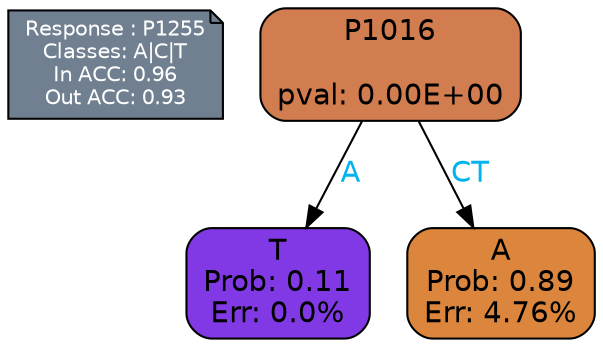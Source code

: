 digraph Tree {
node [shape=box, style="filled, rounded", color="black", fontname=helvetica] ;
graph [ranksep=equally, splines=polylines, bgcolor=transparent, dpi=600] ;
edge [fontname=helvetica] ;
LEGEND [label="Response : P1255
Classes: A|C|T
In ACC: 0.96
Out ACC: 0.93
",shape=note,align=left,style=filled,fillcolor="slategray",fontcolor="white",fontsize=10];1 [label="P1016

pval: 0.00E+00", fillcolor="#d27d4f"] ;
2 [label="T
Prob: 0.11
Err: 0.0%", fillcolor="#8139e5"] ;
3 [label="A
Prob: 0.89
Err: 4.76%", fillcolor="#dc853c"] ;
1 -> 2 [label="A",fontcolor=deepskyblue2] ;
1 -> 3 [label="CT",fontcolor=deepskyblue2] ;
{rank = same; 2;3;}{rank = same; LEGEND;1;}}